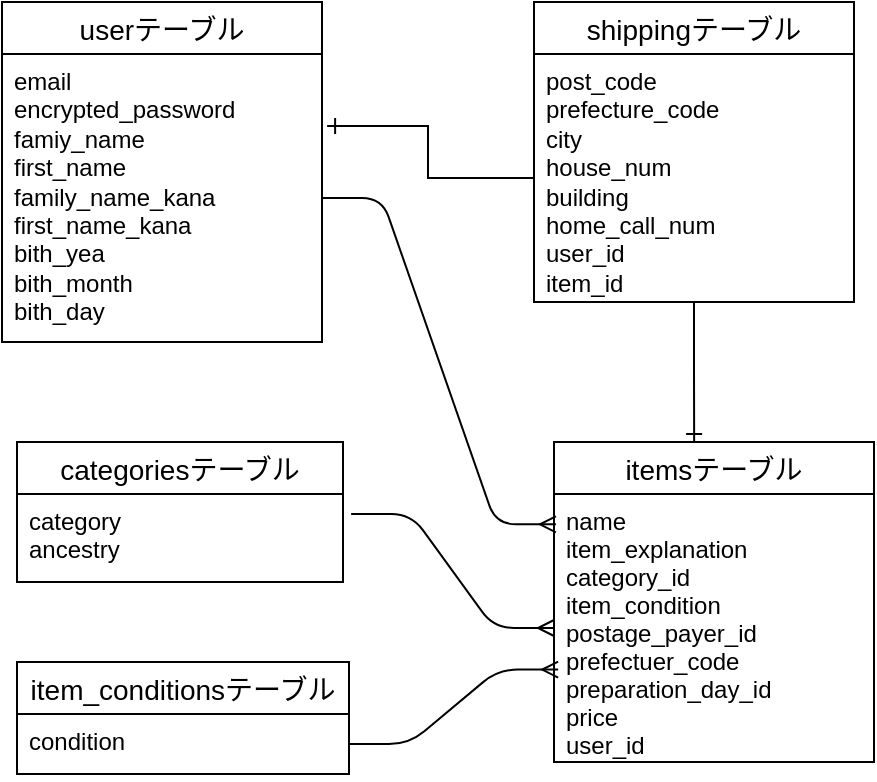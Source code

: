 <mxfile version="13.10.0" type="embed" pages="2">
    <diagram id="u9kS-WssMfFSzPXKu1q4" name="ページ1">
        <mxGraphModel dx="728" dy="566" grid="1" gridSize="10" guides="1" tooltips="1" connect="1" arrows="1" fold="1" page="1" pageScale="1" pageWidth="827" pageHeight="1169" background="none" math="0" shadow="0">
            <root>
                <object label="" id="0">
                    <mxCell/>
                </object>
                <mxCell id="1" parent="0"/>
                <mxCell id="11" value="userテーブル" style="swimlane;fontStyle=0;childLayout=stackLayout;horizontal=1;startSize=26;horizontalStack=0;resizeParent=1;resizeParentMax=0;resizeLast=0;collapsible=1;marginBottom=0;align=center;fontSize=14;rounded=0;sketch=0;flipH=0;flipV=0;" parent="1" vertex="1">
                    <mxGeometry x="254" y="140" width="160" height="170" as="geometry"/>
                </mxCell>
                <mxCell id="12" value="email&lt;br&gt;encrypted_password&lt;br&gt;&lt;span&gt;famiy_name&lt;/span&gt;&lt;br style=&quot;padding: 0px ; margin: 0px&quot;&gt;&lt;span&gt;first_name&lt;/span&gt;&lt;br style=&quot;padding: 0px ; margin: 0px&quot;&gt;&lt;span&gt;family_name_kana&lt;/span&gt;&lt;br style=&quot;padding: 0px ; margin: 0px&quot;&gt;&lt;span&gt;first_name_kana&lt;/span&gt;&lt;br style=&quot;padding: 0px ; margin: 0px&quot;&gt;&lt;span&gt;bith_yea&lt;/span&gt;&lt;br style=&quot;padding: 0px ; margin: 0px&quot;&gt;&lt;span&gt;bith_month&lt;/span&gt;&lt;br style=&quot;padding: 0px ; margin: 0px&quot;&gt;&lt;span&gt;bith_day&lt;/span&gt;&lt;br style=&quot;padding: 0px ; margin: 0px&quot;&gt;" style="text;strokeColor=none;fillColor=none;spacingLeft=4;spacingRight=4;overflow=hidden;rotatable=0;points=[[0,0.5],[1,0.5]];portConstraint=eastwest;fontSize=12;html=1;whiteSpace=wrap;" parent="11" vertex="1">
                    <mxGeometry y="26" width="160" height="144" as="geometry"/>
                </mxCell>
                <mxCell id="55" style="edgeStyle=orthogonalEdgeStyle;rounded=0;orthogonalLoop=1;jettySize=auto;html=1;entryX=0.438;entryY=0;entryDx=0;entryDy=0;entryPerimeter=0;endArrow=ERone;endFill=0;" edge="1" parent="1" source="48" target="AIbaBdgmszOTU0otBtuB-65">
                    <mxGeometry relative="1" as="geometry"/>
                </mxCell>
                <mxCell id="48" value="shippingテーブル" style="swimlane;fontStyle=0;childLayout=stackLayout;horizontal=1;startSize=26;horizontalStack=0;resizeParent=1;resizeParentMax=0;resizeLast=0;collapsible=1;marginBottom=0;align=center;fontSize=14;rounded=0;sketch=0;" parent="1" vertex="1">
                    <mxGeometry x="520" y="140" width="160" height="150" as="geometry"/>
                </mxCell>
                <mxCell id="49" value="post_code&lt;br&gt;prefecture_code&lt;br&gt;city&lt;br&gt;house_num&lt;br&gt;building&lt;br&gt;home_call_num&lt;br&gt;user_id&lt;br&gt;item_id" style="text;strokeColor=none;fillColor=none;spacingLeft=4;spacingRight=4;overflow=hidden;rotatable=0;points=[[0,0.5],[1,0.5]];portConstraint=eastwest;fontSize=12;html=1;whiteSpace=wrap;" parent="48" vertex="1">
                    <mxGeometry y="26" width="160" height="124" as="geometry"/>
                </mxCell>
                <mxCell id="AIbaBdgmszOTU0otBtuB-65" value="itemsテーブル" style="swimlane;fontStyle=0;childLayout=stackLayout;horizontal=1;startSize=26;horizontalStack=0;resizeParent=1;resizeParentMax=0;resizeLast=0;collapsible=1;marginBottom=0;align=center;fontSize=14;" parent="1" vertex="1">
                    <mxGeometry x="530" y="360" width="160" height="160" as="geometry"/>
                </mxCell>
                <mxCell id="AIbaBdgmszOTU0otBtuB-66" value="name&#10;item_explanation&#10;category_id&#10;item_condition&#10;postage_payer_id&#10;prefectuer_code&#10;preparation_day_id&#10;price&#10;user_id&#10;" style="text;strokeColor=none;fillColor=none;spacingLeft=4;spacingRight=4;overflow=hidden;rotatable=0;points=[[0,0.5],[1,0.5]];portConstraint=eastwest;fontSize=12;" parent="AIbaBdgmszOTU0otBtuB-65" vertex="1">
                    <mxGeometry y="26" width="160" height="134" as="geometry"/>
                </mxCell>
                <mxCell id="AIbaBdgmszOTU0otBtuB-77" value="categoriesテーブル" style="swimlane;fontStyle=0;childLayout=stackLayout;horizontal=1;startSize=26;horizontalStack=0;resizeParent=1;resizeParentMax=0;resizeLast=0;collapsible=1;marginBottom=0;align=center;fontSize=14;" parent="1" vertex="1">
                    <mxGeometry x="261.5" y="360" width="163" height="70" as="geometry"/>
                </mxCell>
                <mxCell id="AIbaBdgmszOTU0otBtuB-78" value="category&#10;ancestry" style="text;strokeColor=none;fillColor=none;spacingLeft=4;spacingRight=4;overflow=hidden;rotatable=0;points=[[0,0.5],[1,0.5]];portConstraint=eastwest;fontSize=12;" parent="AIbaBdgmszOTU0otBtuB-77" vertex="1">
                    <mxGeometry y="26" width="163" height="44" as="geometry"/>
                </mxCell>
                <mxCell id="AIbaBdgmszOTU0otBtuB-85" value="item_conditionsテーブル" style="swimlane;fontStyle=0;childLayout=stackLayout;horizontal=1;startSize=26;horizontalStack=0;resizeParent=1;resizeParentMax=0;resizeLast=0;collapsible=1;marginBottom=0;align=center;fontSize=14;" parent="1" vertex="1">
                    <mxGeometry x="261.5" y="470" width="166" height="56" as="geometry"/>
                </mxCell>
                <mxCell id="AIbaBdgmszOTU0otBtuB-86" value="condition" style="text;strokeColor=none;fillColor=none;spacingLeft=4;spacingRight=4;overflow=hidden;rotatable=0;points=[[0,0.5],[1,0.5]];portConstraint=eastwest;fontSize=12;" parent="AIbaBdgmszOTU0otBtuB-85" vertex="1">
                    <mxGeometry y="26" width="166" height="30" as="geometry"/>
                </mxCell>
                <mxCell id="AIbaBdgmszOTU0otBtuB-108" value="" style="edgeStyle=entityRelationEdgeStyle;fontSize=12;html=1;endArrow=ERmany;entryX=0;entryY=0.5;entryDx=0;entryDy=0;exitX=1.025;exitY=0.227;exitDx=0;exitDy=0;exitPerimeter=0;" parent="1" source="AIbaBdgmszOTU0otBtuB-78" target="AIbaBdgmszOTU0otBtuB-66" edge="1">
                    <mxGeometry width="100" height="100" relative="1" as="geometry">
                        <mxPoint x="900" y="88" as="sourcePoint"/>
                        <mxPoint x="560" y="485" as="targetPoint"/>
                    </mxGeometry>
                </mxCell>
                <mxCell id="AIbaBdgmszOTU0otBtuB-116" value="" style="edgeStyle=entityRelationEdgeStyle;fontSize=12;html=1;endArrow=ERmany;exitX=1;exitY=0.5;exitDx=0;exitDy=0;entryX=0.013;entryY=0.655;entryDx=0;entryDy=0;entryPerimeter=0;" parent="1" source="AIbaBdgmszOTU0otBtuB-86" target="AIbaBdgmszOTU0otBtuB-66" edge="1">
                    <mxGeometry width="100" height="100" relative="1" as="geometry">
                        <mxPoint x="530" y="350" as="sourcePoint"/>
                        <mxPoint x="620" y="250" as="targetPoint"/>
                    </mxGeometry>
                </mxCell>
                <mxCell id="AIbaBdgmszOTU0otBtuB-121" value="" style="edgeStyle=entityRelationEdgeStyle;fontSize=12;html=1;endArrow=ERmany;exitX=1;exitY=0.5;exitDx=0;exitDy=0;entryX=0.006;entryY=0.113;entryDx=0;entryDy=0;entryPerimeter=0;" parent="1" source="12" target="AIbaBdgmszOTU0otBtuB-66" edge="1">
                    <mxGeometry width="100" height="100" relative="1" as="geometry">
                        <mxPoint x="450" y="230" as="sourcePoint"/>
                        <mxPoint x="550" y="130" as="targetPoint"/>
                    </mxGeometry>
                </mxCell>
                <mxCell id="51" style="edgeStyle=orthogonalEdgeStyle;rounded=0;orthogonalLoop=1;jettySize=auto;html=1;endArrow=ERone;endFill=0;entryX=1.016;entryY=0.25;entryDx=0;entryDy=0;entryPerimeter=0;" edge="1" parent="1" source="49" target="12">
                    <mxGeometry relative="1" as="geometry">
                        <mxPoint x="430" y="200" as="targetPoint"/>
                    </mxGeometry>
                </mxCell>
            </root>
        </mxGraphModel>
    </diagram>
    <diagram id="_WIfEwtpNlII4sk1iKIq" name="ページ2">
        &#xa;
        <mxGraphModel dx="898" dy="571" grid="1" gridSize="10" guides="1" tooltips="1" connect="1" arrows="1" fold="1" page="1" pageScale="1" pageWidth="827" pageHeight="1169" math="0" shadow="0">
            &#xa;
            <root>
                &#xa;
                <mxCell id="b7ZWnZZffUxDUx1KFR-L-0"/>
                &#xa;
                <mxCell id="b7ZWnZZffUxDUx1KFR-L-1" parent="b7ZWnZZffUxDUx1KFR-L-0"/>
                &#xa;
            </root>
            &#xa;
        </mxGraphModel>
        &#xa;
    </diagram>
</mxfile>